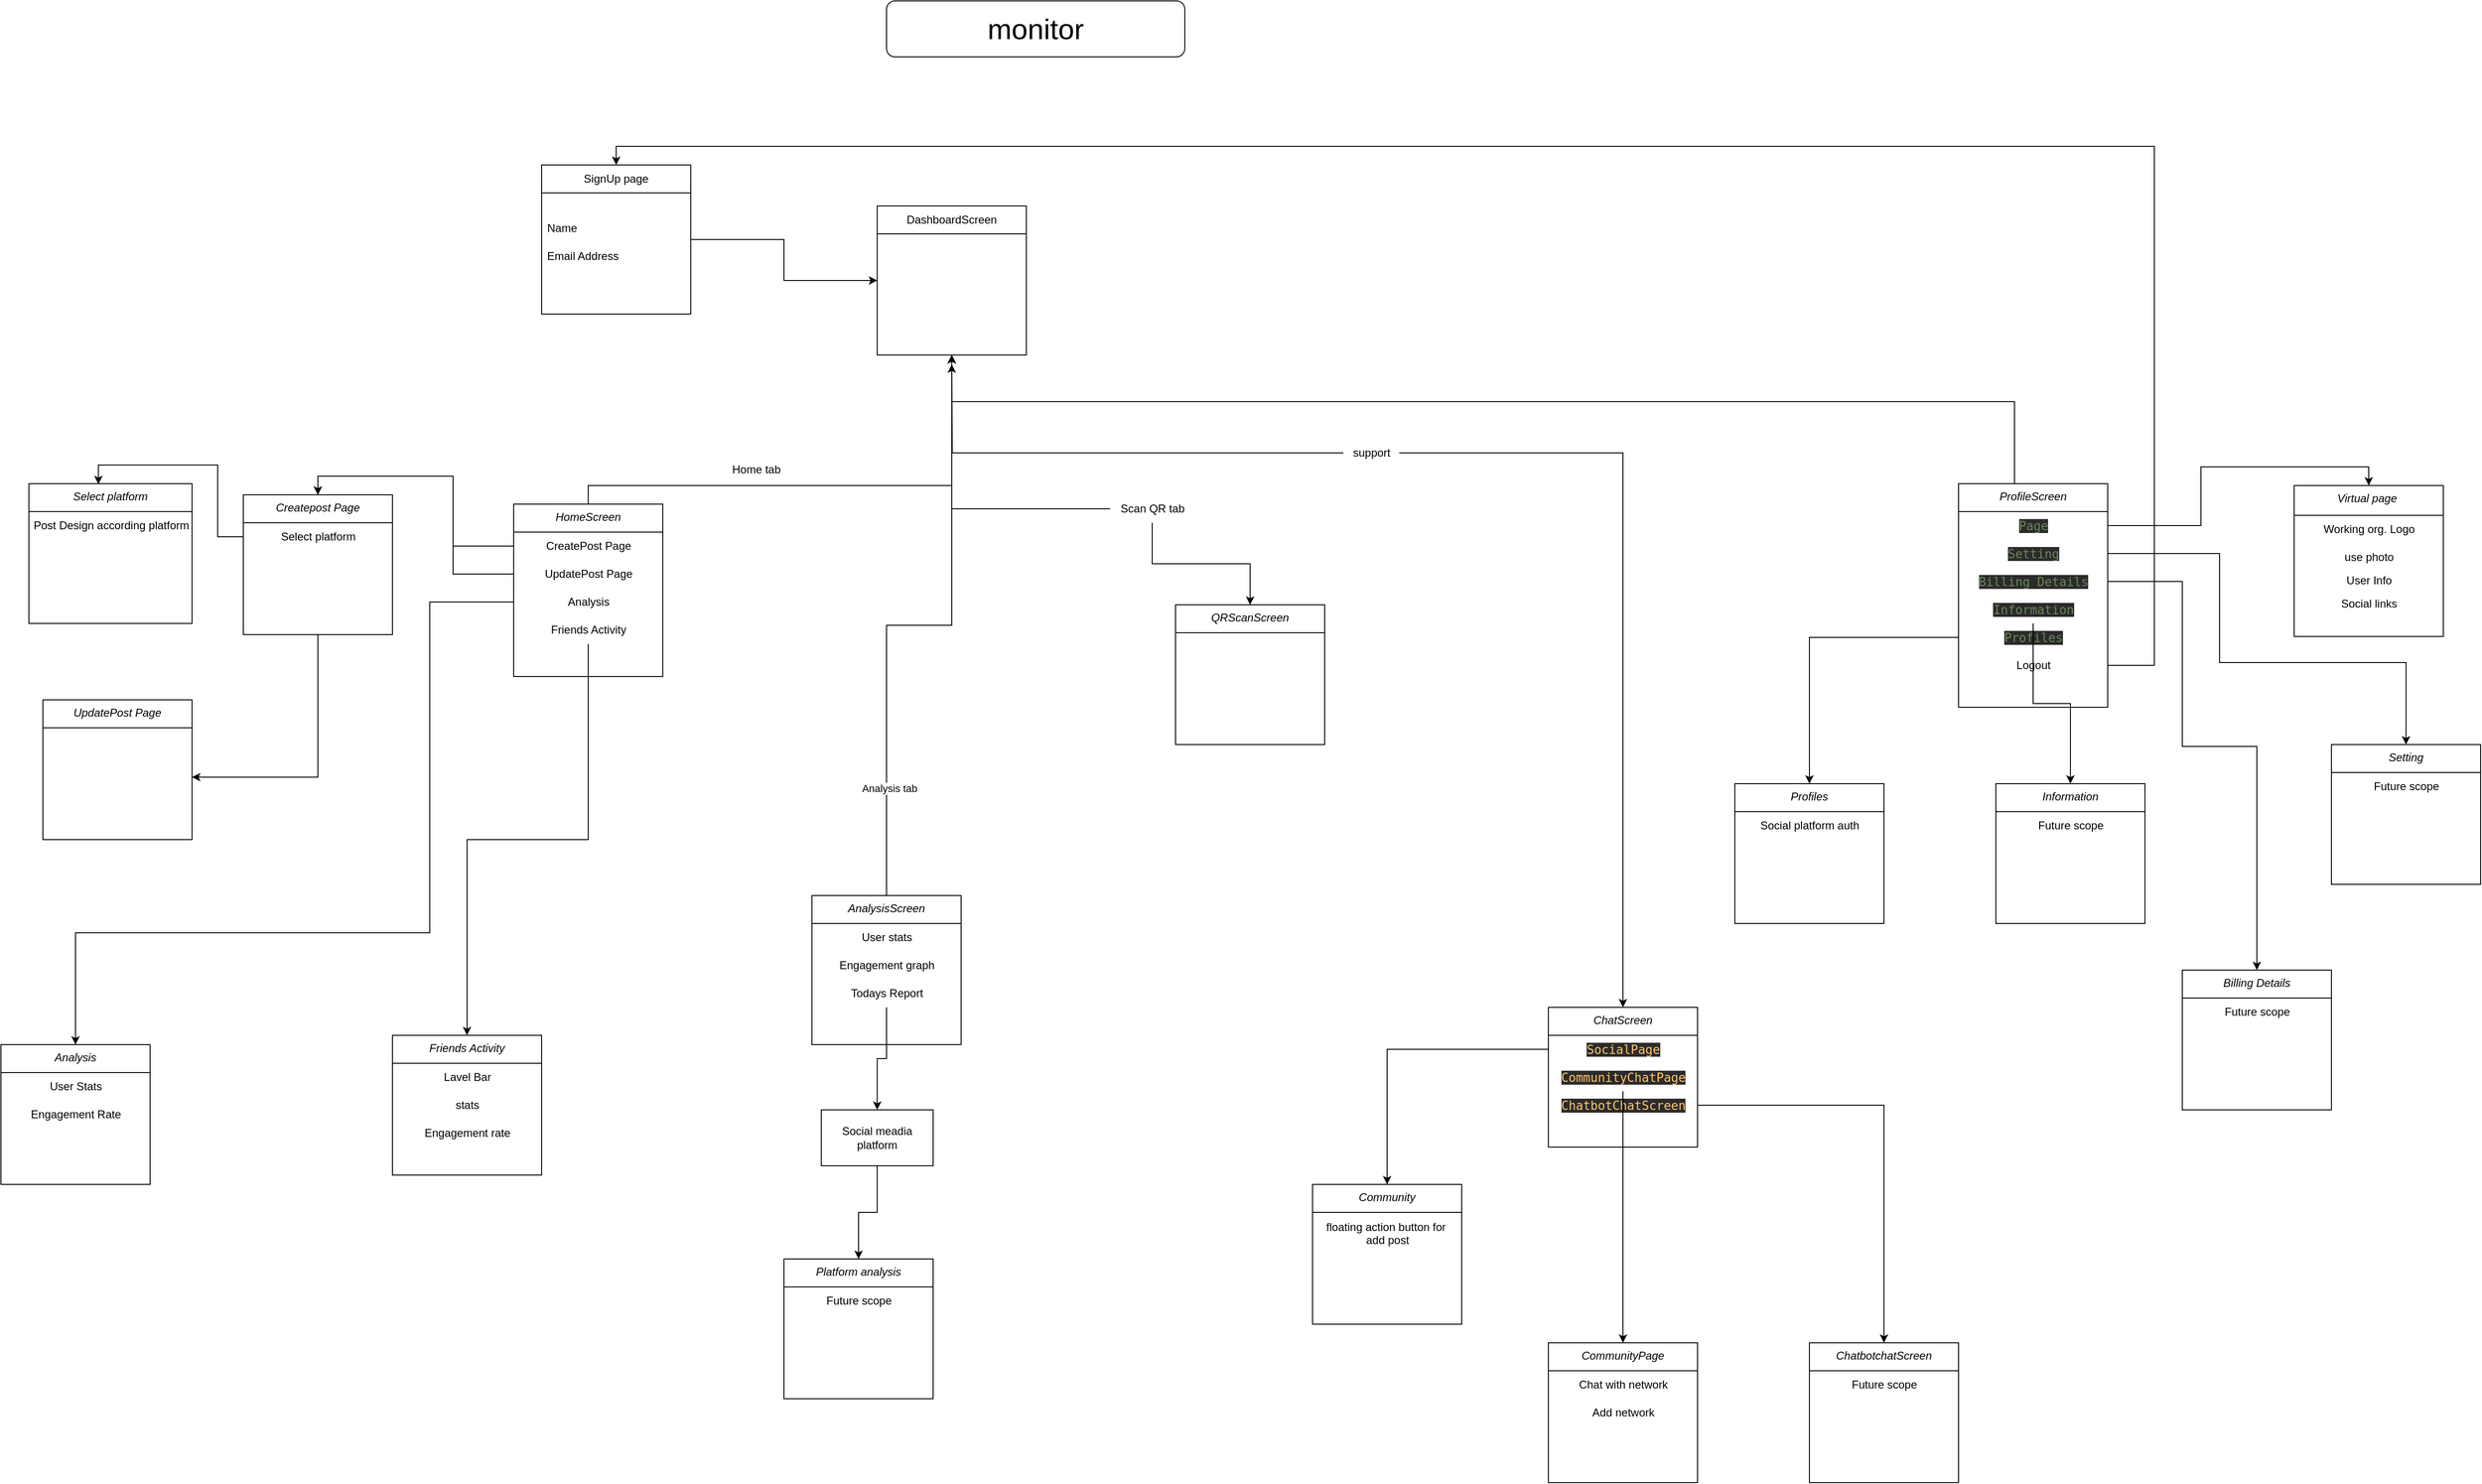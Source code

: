 <mxfile version="24.3.1" type="github">
  <diagram id="C5RBs43oDa-KdzZeNtuy" name="Page-1">
    <mxGraphModel dx="6120" dy="4549" grid="1" gridSize="10" guides="1" tooltips="1" connect="1" arrows="1" fold="1" page="1" pageScale="1" pageWidth="827" pageHeight="1169" math="0" shadow="0">
      <root>
        <mxCell id="WIyWlLk6GJQsqaUBKTNV-0" />
        <mxCell id="WIyWlLk6GJQsqaUBKTNV-1" parent="WIyWlLk6GJQsqaUBKTNV-0" />
        <mxCell id="f0mRgtlgJWTuh4BMBM2M-48" style="edgeStyle=orthogonalEdgeStyle;rounded=0;orthogonalLoop=1;jettySize=auto;html=1;entryX=0.5;entryY=1;entryDx=0;entryDy=0;" parent="WIyWlLk6GJQsqaUBKTNV-1" source="zkfFHV4jXpPFQw0GAbJ--0" target="f0mRgtlgJWTuh4BMBM2M-6" edge="1">
          <mxGeometry relative="1" as="geometry">
            <Array as="points">
              <mxPoint x="-110" y="280" />
              <mxPoint x="280" y="280" />
            </Array>
          </mxGeometry>
        </mxCell>
        <mxCell id="zkfFHV4jXpPFQw0GAbJ--0" value="HomeScreen" style="swimlane;fontStyle=2;align=center;verticalAlign=top;childLayout=stackLayout;horizontal=1;startSize=30;horizontalStack=0;resizeParent=1;resizeLast=0;collapsible=1;marginBottom=0;rounded=0;shadow=0;strokeWidth=1;" parent="WIyWlLk6GJQsqaUBKTNV-1" vertex="1">
          <mxGeometry x="-190" y="300" width="160" height="185" as="geometry">
            <mxRectangle x="230" y="140" width="160" height="26" as="alternateBounds" />
          </mxGeometry>
        </mxCell>
        <mxCell id="f0mRgtlgJWTuh4BMBM2M-4" value="CreatePost Page" style="text;html=1;align=center;verticalAlign=middle;resizable=0;points=[];autosize=1;strokeColor=none;fillColor=none;" parent="zkfFHV4jXpPFQw0GAbJ--0" vertex="1">
          <mxGeometry y="30" width="160" height="30" as="geometry" />
        </mxCell>
        <mxCell id="f0mRgtlgJWTuh4BMBM2M-5" value="UpdatePost Page" style="text;html=1;align=center;verticalAlign=middle;resizable=0;points=[];autosize=1;strokeColor=none;fillColor=none;" parent="zkfFHV4jXpPFQw0GAbJ--0" vertex="1">
          <mxGeometry y="60" width="160" height="30" as="geometry" />
        </mxCell>
        <mxCell id="oqBuMkE-ZTJClPkprWXI-3" value="Analysis" style="text;html=1;align=center;verticalAlign=middle;resizable=0;points=[];autosize=1;strokeColor=none;fillColor=none;" vertex="1" parent="zkfFHV4jXpPFQw0GAbJ--0">
          <mxGeometry y="90" width="160" height="30" as="geometry" />
        </mxCell>
        <mxCell id="oqBuMkE-ZTJClPkprWXI-4" value="Friends Activity" style="text;html=1;align=center;verticalAlign=middle;resizable=0;points=[];autosize=1;strokeColor=none;fillColor=none;" vertex="1" parent="zkfFHV4jXpPFQw0GAbJ--0">
          <mxGeometry y="120" width="160" height="30" as="geometry" />
        </mxCell>
        <mxCell id="f0mRgtlgJWTuh4BMBM2M-0" value="monitor" style="rounded=1;whiteSpace=wrap;html=1;fontSize=31;" parent="WIyWlLk6GJQsqaUBKTNV-1" vertex="1">
          <mxGeometry x="210" y="-240" width="320" height="60" as="geometry" />
        </mxCell>
        <mxCell id="f0mRgtlgJWTuh4BMBM2M-10" value="" style="edgeStyle=orthogonalEdgeStyle;rounded=0;orthogonalLoop=1;jettySize=auto;html=1;" parent="WIyWlLk6GJQsqaUBKTNV-1" source="f0mRgtlgJWTuh4BMBM2M-1" target="f0mRgtlgJWTuh4BMBM2M-6" edge="1">
          <mxGeometry relative="1" as="geometry" />
        </mxCell>
        <mxCell id="f0mRgtlgJWTuh4BMBM2M-1" value="" style="whiteSpace=wrap;html=1;aspect=fixed;" parent="WIyWlLk6GJQsqaUBKTNV-1" vertex="1">
          <mxGeometry x="-160" y="-64" width="160" height="160" as="geometry" />
        </mxCell>
        <mxCell id="f0mRgtlgJWTuh4BMBM2M-2" value="SignUp page" style="rounded=0;whiteSpace=wrap;html=1;" parent="WIyWlLk6GJQsqaUBKTNV-1" vertex="1">
          <mxGeometry x="-160" y="-64" width="160" height="30" as="geometry" />
        </mxCell>
        <mxCell id="zkfFHV4jXpPFQw0GAbJ--1" value="Name" style="text;align=left;verticalAlign=top;spacingLeft=4;spacingRight=4;overflow=hidden;rotatable=0;points=[[0,0.5],[1,0.5]];portConstraint=eastwest;" parent="WIyWlLk6GJQsqaUBKTNV-1" vertex="1">
          <mxGeometry x="-160" y="-10" width="160" height="26" as="geometry" />
        </mxCell>
        <mxCell id="zkfFHV4jXpPFQw0GAbJ--3" value="Email Address" style="text;align=left;verticalAlign=top;spacingLeft=4;spacingRight=4;overflow=hidden;rotatable=0;points=[[0,0.5],[1,0.5]];portConstraint=eastwest;rounded=0;shadow=0;html=0;" parent="WIyWlLk6GJQsqaUBKTNV-1" vertex="1">
          <mxGeometry x="-160" y="20" width="160" height="26" as="geometry" />
        </mxCell>
        <mxCell id="f0mRgtlgJWTuh4BMBM2M-6" value="" style="whiteSpace=wrap;html=1;aspect=fixed;" parent="WIyWlLk6GJQsqaUBKTNV-1" vertex="1">
          <mxGeometry x="200" y="-20" width="160" height="160" as="geometry" />
        </mxCell>
        <mxCell id="f0mRgtlgJWTuh4BMBM2M-12" value="DashboardScreen" style="rounded=0;whiteSpace=wrap;html=1;" parent="WIyWlLk6GJQsqaUBKTNV-1" vertex="1">
          <mxGeometry x="200" y="-20" width="160" height="30" as="geometry" />
        </mxCell>
        <mxCell id="f0mRgtlgJWTuh4BMBM2M-22" value="" style="edgeStyle=orthogonalEdgeStyle;rounded=0;orthogonalLoop=1;jettySize=auto;html=1;" parent="WIyWlLk6GJQsqaUBKTNV-1" source="f0mRgtlgJWTuh4BMBM2M-19" target="f0mRgtlgJWTuh4BMBM2M-6" edge="1">
          <mxGeometry relative="1" as="geometry" />
        </mxCell>
        <mxCell id="f0mRgtlgJWTuh4BMBM2M-30" value="Analysis tab" style="edgeLabel;html=1;align=center;verticalAlign=middle;resizable=0;points=[];" parent="f0mRgtlgJWTuh4BMBM2M-22" vertex="1" connectable="0">
          <mxGeometry x="-0.647" y="-3" relative="1" as="geometry">
            <mxPoint y="-1" as="offset" />
          </mxGeometry>
        </mxCell>
        <mxCell id="f0mRgtlgJWTuh4BMBM2M-19" value="AnalysisScreen" style="swimlane;fontStyle=2;align=center;verticalAlign=top;childLayout=stackLayout;horizontal=1;startSize=30;horizontalStack=0;resizeParent=1;resizeLast=0;collapsible=1;marginBottom=0;rounded=0;shadow=0;strokeWidth=1;" parent="WIyWlLk6GJQsqaUBKTNV-1" vertex="1">
          <mxGeometry x="130" y="720" width="160" height="160" as="geometry">
            <mxRectangle x="230" y="140" width="160" height="26" as="alternateBounds" />
          </mxGeometry>
        </mxCell>
        <mxCell id="f0mRgtlgJWTuh4BMBM2M-20" value="User stats" style="text;html=1;align=center;verticalAlign=middle;resizable=0;points=[];autosize=1;strokeColor=none;fillColor=none;" parent="f0mRgtlgJWTuh4BMBM2M-19" vertex="1">
          <mxGeometry y="30" width="160" height="30" as="geometry" />
        </mxCell>
        <mxCell id="f0mRgtlgJWTuh4BMBM2M-21" value="Engagement graph" style="text;html=1;align=center;verticalAlign=middle;resizable=0;points=[];autosize=1;strokeColor=none;fillColor=none;" parent="f0mRgtlgJWTuh4BMBM2M-19" vertex="1">
          <mxGeometry y="60" width="160" height="30" as="geometry" />
        </mxCell>
        <mxCell id="f0mRgtlgJWTuh4BMBM2M-23" value="Todays Report" style="text;html=1;align=center;verticalAlign=middle;resizable=0;points=[];autosize=1;strokeColor=none;fillColor=none;" parent="f0mRgtlgJWTuh4BMBM2M-19" vertex="1">
          <mxGeometry y="90" width="160" height="30" as="geometry" />
        </mxCell>
        <mxCell id="f0mRgtlgJWTuh4BMBM2M-49" style="edgeStyle=orthogonalEdgeStyle;rounded=0;orthogonalLoop=1;jettySize=auto;html=1;entryX=0.5;entryY=1;entryDx=0;entryDy=0;" parent="WIyWlLk6GJQsqaUBKTNV-1" source="f0mRgtlgJWTuh4BMBM2M-31" target="f0mRgtlgJWTuh4BMBM2M-6" edge="1">
          <mxGeometry relative="1" as="geometry">
            <Array as="points" />
          </mxGeometry>
        </mxCell>
        <mxCell id="f0mRgtlgJWTuh4BMBM2M-24" value="QRScanScreen" style="swimlane;fontStyle=2;align=center;verticalAlign=top;childLayout=stackLayout;horizontal=1;startSize=30;horizontalStack=0;resizeParent=1;resizeLast=0;collapsible=1;marginBottom=0;rounded=0;shadow=0;strokeWidth=1;" parent="WIyWlLk6GJQsqaUBKTNV-1" vertex="1">
          <mxGeometry x="520" y="408" width="160" height="150" as="geometry">
            <mxRectangle x="230" y="140" width="160" height="26" as="alternateBounds" />
          </mxGeometry>
        </mxCell>
        <mxCell id="f0mRgtlgJWTuh4BMBM2M-36" value="ChatScreen" style="swimlane;fontStyle=2;align=center;verticalAlign=top;childLayout=stackLayout;horizontal=1;startSize=30;horizontalStack=0;resizeParent=1;resizeLast=0;collapsible=1;marginBottom=0;rounded=0;shadow=0;strokeWidth=1;" parent="WIyWlLk6GJQsqaUBKTNV-1" vertex="1">
          <mxGeometry x="920" y="840" width="160" height="150" as="geometry">
            <mxRectangle x="230" y="140" width="160" height="26" as="alternateBounds" />
          </mxGeometry>
        </mxCell>
        <mxCell id="f0mRgtlgJWTuh4BMBM2M-37" value="&lt;div style=&quot;background-color: rgb(43, 43, 43); font-family: &amp;quot;JetBrains Mono&amp;quot;, monospace; font-size: 9.8pt; white-space-collapse: preserve;&quot;&gt;&lt;font color=&quot;#ffc66d&quot;&gt;SocialPage&lt;/font&gt;&lt;/div&gt;" style="text;html=1;align=center;verticalAlign=middle;resizable=0;points=[];autosize=1;strokeColor=none;fillColor=none;" parent="f0mRgtlgJWTuh4BMBM2M-36" vertex="1">
          <mxGeometry y="30" width="160" height="30" as="geometry" />
        </mxCell>
        <mxCell id="f0mRgtlgJWTuh4BMBM2M-39" value="&lt;div style=&quot;background-color: rgb(43, 43, 43); color: rgb(169, 183, 198); font-family: &amp;quot;JetBrains Mono&amp;quot;, monospace; font-size: 9.8pt; white-space-collapse: preserve;&quot;&gt;&lt;span style=&quot;color:#ffc66d;&quot;&gt;CommunityChatPage&lt;/span&gt;&lt;/div&gt;" style="text;html=1;align=center;verticalAlign=middle;resizable=0;points=[];autosize=1;strokeColor=none;fillColor=none;" parent="f0mRgtlgJWTuh4BMBM2M-36" vertex="1">
          <mxGeometry y="60" width="160" height="30" as="geometry" />
        </mxCell>
        <mxCell id="f0mRgtlgJWTuh4BMBM2M-44" value="&lt;div style=&quot;background-color: rgb(43, 43, 43); color: rgb(169, 183, 198); font-family: &amp;quot;JetBrains Mono&amp;quot;, monospace; font-size: 9.8pt; white-space-collapse: preserve;&quot;&gt;&lt;span style=&quot;color:#ffc66d;&quot;&gt;ChatbotChatScreen&lt;/span&gt;&lt;/div&gt;" style="text;html=1;align=center;verticalAlign=middle;resizable=0;points=[];autosize=1;strokeColor=none;fillColor=none;" parent="f0mRgtlgJWTuh4BMBM2M-36" vertex="1">
          <mxGeometry y="90" width="160" height="30" as="geometry" />
        </mxCell>
        <mxCell id="f0mRgtlgJWTuh4BMBM2M-54" style="edgeStyle=orthogonalEdgeStyle;rounded=0;orthogonalLoop=1;jettySize=auto;html=1;" parent="WIyWlLk6GJQsqaUBKTNV-1" source="f0mRgtlgJWTuh4BMBM2M-43" edge="1">
          <mxGeometry relative="1" as="geometry">
            <mxPoint x="280" y="150" as="targetPoint" />
          </mxGeometry>
        </mxCell>
        <mxCell id="f0mRgtlgJWTuh4BMBM2M-55" style="edgeStyle=orthogonalEdgeStyle;rounded=0;orthogonalLoop=1;jettySize=auto;html=1;entryX=0.5;entryY=0;entryDx=0;entryDy=0;" parent="WIyWlLk6GJQsqaUBKTNV-1" source="f0mRgtlgJWTuh4BMBM2M-43" target="f0mRgtlgJWTuh4BMBM2M-36" edge="1">
          <mxGeometry relative="1" as="geometry" />
        </mxCell>
        <mxCell id="f0mRgtlgJWTuh4BMBM2M-43" value="support" style="text;html=1;align=center;verticalAlign=middle;resizable=0;points=[];autosize=1;strokeColor=none;fillColor=none;" parent="WIyWlLk6GJQsqaUBKTNV-1" vertex="1">
          <mxGeometry x="700" y="230" width="60" height="30" as="geometry" />
        </mxCell>
        <mxCell id="f0mRgtlgJWTuh4BMBM2M-45" value="ChatbotchatScreen" style="swimlane;fontStyle=2;align=center;verticalAlign=top;childLayout=stackLayout;horizontal=1;startSize=30;horizontalStack=0;resizeParent=1;resizeLast=0;collapsible=1;marginBottom=0;rounded=0;shadow=0;strokeWidth=1;" parent="WIyWlLk6GJQsqaUBKTNV-1" vertex="1">
          <mxGeometry x="1200" y="1200" width="160" height="150" as="geometry">
            <mxRectangle x="230" y="140" width="160" height="26" as="alternateBounds" />
          </mxGeometry>
        </mxCell>
        <mxCell id="f0mRgtlgJWTuh4BMBM2M-56" value="Future scope" style="text;html=1;align=center;verticalAlign=middle;resizable=0;points=[];autosize=1;strokeColor=none;fillColor=none;" parent="f0mRgtlgJWTuh4BMBM2M-45" vertex="1">
          <mxGeometry y="30" width="160" height="30" as="geometry" />
        </mxCell>
        <mxCell id="f0mRgtlgJWTuh4BMBM2M-51" style="edgeStyle=orthogonalEdgeStyle;rounded=0;orthogonalLoop=1;jettySize=auto;html=1;entryX=0.5;entryY=0;entryDx=0;entryDy=0;" parent="WIyWlLk6GJQsqaUBKTNV-1" source="f0mRgtlgJWTuh4BMBM2M-31" target="f0mRgtlgJWTuh4BMBM2M-24" edge="1">
          <mxGeometry relative="1" as="geometry" />
        </mxCell>
        <mxCell id="f0mRgtlgJWTuh4BMBM2M-31" value="Scan QR tab" style="text;html=1;align=center;verticalAlign=middle;resizable=0;points=[];autosize=1;strokeColor=none;fillColor=none;" parent="WIyWlLk6GJQsqaUBKTNV-1" vertex="1">
          <mxGeometry x="450" y="290" width="90" height="30" as="geometry" />
        </mxCell>
        <mxCell id="f0mRgtlgJWTuh4BMBM2M-52" value="Home tab" style="text;html=1;align=center;verticalAlign=middle;resizable=0;points=[];autosize=1;strokeColor=none;fillColor=none;" parent="WIyWlLk6GJQsqaUBKTNV-1" vertex="1">
          <mxGeometry x="30" y="248" width="80" height="30" as="geometry" />
        </mxCell>
        <mxCell id="f0mRgtlgJWTuh4BMBM2M-58" value="CommunityPage" style="swimlane;fontStyle=2;align=center;verticalAlign=top;childLayout=stackLayout;horizontal=1;startSize=30;horizontalStack=0;resizeParent=1;resizeLast=0;collapsible=1;marginBottom=0;rounded=0;shadow=0;strokeWidth=1;" parent="WIyWlLk6GJQsqaUBKTNV-1" vertex="1">
          <mxGeometry x="920" y="1200" width="160" height="150" as="geometry">
            <mxRectangle x="230" y="140" width="160" height="26" as="alternateBounds" />
          </mxGeometry>
        </mxCell>
        <mxCell id="f0mRgtlgJWTuh4BMBM2M-65" value="Chat with network" style="text;html=1;align=center;verticalAlign=middle;resizable=0;points=[];autosize=1;strokeColor=none;fillColor=none;" parent="f0mRgtlgJWTuh4BMBM2M-58" vertex="1">
          <mxGeometry y="30" width="160" height="30" as="geometry" />
        </mxCell>
        <mxCell id="f0mRgtlgJWTuh4BMBM2M-66" value="Add network" style="text;html=1;align=center;verticalAlign=middle;resizable=0;points=[];autosize=1;strokeColor=none;fillColor=none;" parent="f0mRgtlgJWTuh4BMBM2M-58" vertex="1">
          <mxGeometry y="60" width="160" height="30" as="geometry" />
        </mxCell>
        <mxCell id="f0mRgtlgJWTuh4BMBM2M-60" value="Community" style="swimlane;fontStyle=2;align=center;verticalAlign=top;childLayout=stackLayout;horizontal=1;startSize=30;horizontalStack=0;resizeParent=1;resizeLast=0;collapsible=1;marginBottom=0;rounded=0;shadow=0;strokeWidth=1;" parent="WIyWlLk6GJQsqaUBKTNV-1" vertex="1">
          <mxGeometry x="667" y="1030" width="160" height="150" as="geometry">
            <mxRectangle x="230" y="140" width="160" height="26" as="alternateBounds" />
          </mxGeometry>
        </mxCell>
        <mxCell id="f0mRgtlgJWTuh4BMBM2M-61" value="floating action button for&amp;nbsp;&lt;div&gt;add post&lt;div&gt;&lt;br&gt;&lt;/div&gt;&lt;/div&gt;" style="text;html=1;align=center;verticalAlign=middle;resizable=0;points=[];autosize=1;strokeColor=none;fillColor=none;" parent="f0mRgtlgJWTuh4BMBM2M-60" vertex="1">
          <mxGeometry y="30" width="160" height="60" as="geometry" />
        </mxCell>
        <mxCell id="f0mRgtlgJWTuh4BMBM2M-62" style="edgeStyle=orthogonalEdgeStyle;rounded=0;orthogonalLoop=1;jettySize=auto;html=1;" parent="WIyWlLk6GJQsqaUBKTNV-1" source="f0mRgtlgJWTuh4BMBM2M-44" target="f0mRgtlgJWTuh4BMBM2M-45" edge="1">
          <mxGeometry relative="1" as="geometry" />
        </mxCell>
        <mxCell id="f0mRgtlgJWTuh4BMBM2M-63" style="edgeStyle=orthogonalEdgeStyle;rounded=0;orthogonalLoop=1;jettySize=auto;html=1;entryX=0.5;entryY=0;entryDx=0;entryDy=0;" parent="WIyWlLk6GJQsqaUBKTNV-1" source="f0mRgtlgJWTuh4BMBM2M-39" target="f0mRgtlgJWTuh4BMBM2M-58" edge="1">
          <mxGeometry relative="1" as="geometry">
            <mxPoint x="980" y="480" as="sourcePoint" />
          </mxGeometry>
        </mxCell>
        <mxCell id="f0mRgtlgJWTuh4BMBM2M-64" style="edgeStyle=orthogonalEdgeStyle;rounded=0;orthogonalLoop=1;jettySize=auto;html=1;entryX=0.5;entryY=0;entryDx=0;entryDy=0;" parent="WIyWlLk6GJQsqaUBKTNV-1" source="f0mRgtlgJWTuh4BMBM2M-37" target="f0mRgtlgJWTuh4BMBM2M-60" edge="1">
          <mxGeometry relative="1" as="geometry" />
        </mxCell>
        <mxCell id="f0mRgtlgJWTuh4BMBM2M-71" style="edgeStyle=orthogonalEdgeStyle;rounded=0;orthogonalLoop=1;jettySize=auto;html=1;entryX=0.5;entryY=1;entryDx=0;entryDy=0;" parent="WIyWlLk6GJQsqaUBKTNV-1" source="f0mRgtlgJWTuh4BMBM2M-67" target="f0mRgtlgJWTuh4BMBM2M-6" edge="1">
          <mxGeometry relative="1" as="geometry">
            <Array as="points">
              <mxPoint x="1420" y="190" />
              <mxPoint x="280" y="190" />
            </Array>
          </mxGeometry>
        </mxCell>
        <mxCell id="f0mRgtlgJWTuh4BMBM2M-67" value="ProfileScreen" style="swimlane;fontStyle=2;align=center;verticalAlign=top;childLayout=stackLayout;horizontal=1;startSize=30;horizontalStack=0;resizeParent=1;resizeLast=0;collapsible=1;marginBottom=0;rounded=0;shadow=0;strokeWidth=1;" parent="WIyWlLk6GJQsqaUBKTNV-1" vertex="1">
          <mxGeometry x="1360" y="278" width="160" height="240" as="geometry">
            <mxRectangle x="230" y="140" width="160" height="26" as="alternateBounds" />
          </mxGeometry>
        </mxCell>
        <mxCell id="f0mRgtlgJWTuh4BMBM2M-68" value="&lt;div style=&quot;background-color: rgb(43, 43, 43); color: rgb(169, 183, 198); font-family: &amp;quot;JetBrains Mono&amp;quot;, monospace; font-size: 9.8pt; white-space-collapse: preserve;&quot;&gt;&lt;div style=&quot;font-size: 9.8pt;&quot;&gt;&lt;span style=&quot;color:#6a8759;&quot;&gt;Page&lt;/span&gt;&lt;/div&gt;&lt;/div&gt;" style="text;html=1;align=center;verticalAlign=middle;resizable=0;points=[];autosize=1;strokeColor=none;fillColor=none;" parent="f0mRgtlgJWTuh4BMBM2M-67" vertex="1">
          <mxGeometry y="30" width="160" height="30" as="geometry" />
        </mxCell>
        <mxCell id="f0mRgtlgJWTuh4BMBM2M-69" value="&lt;div style=&quot;background-color: rgb(43, 43, 43); color: rgb(169, 183, 198); font-family: &amp;quot;JetBrains Mono&amp;quot;, monospace; font-size: 9.8pt; white-space-collapse: preserve;&quot;&gt;&lt;div style=&quot;font-size: 9.8pt;&quot;&gt;&lt;span style=&quot;color:#6a8759;&quot;&gt;Setting&lt;/span&gt;&lt;/div&gt;&lt;/div&gt;" style="text;html=1;align=center;verticalAlign=middle;resizable=0;points=[];autosize=1;strokeColor=none;fillColor=none;" parent="f0mRgtlgJWTuh4BMBM2M-67" vertex="1">
          <mxGeometry y="60" width="160" height="30" as="geometry" />
        </mxCell>
        <mxCell id="f0mRgtlgJWTuh4BMBM2M-70" value="&lt;div style=&quot;background-color: rgb(43, 43, 43); color: rgb(169, 183, 198); font-family: &amp;quot;JetBrains Mono&amp;quot;, monospace; font-size: 9.8pt; white-space-collapse: preserve;&quot;&gt;&lt;div style=&quot;font-size: 9.8pt;&quot;&gt;&lt;span style=&quot;color:#6a8759;&quot;&gt;Billing Details&lt;/span&gt;&lt;/div&gt;&lt;/div&gt;" style="text;html=1;align=center;verticalAlign=middle;resizable=0;points=[];autosize=1;strokeColor=none;fillColor=none;" parent="f0mRgtlgJWTuh4BMBM2M-67" vertex="1">
          <mxGeometry y="90" width="160" height="30" as="geometry" />
        </mxCell>
        <mxCell id="f0mRgtlgJWTuh4BMBM2M-72" value="&lt;div style=&quot;background-color: rgb(43, 43, 43); color: rgb(169, 183, 198); font-family: &amp;quot;JetBrains Mono&amp;quot;, monospace; font-size: 9.8pt; white-space-collapse: preserve;&quot;&gt;&lt;span style=&quot;color:#6a8759;&quot;&gt;Information&lt;/span&gt;&lt;/div&gt;" style="text;html=1;align=center;verticalAlign=middle;resizable=0;points=[];autosize=1;strokeColor=none;fillColor=none;" parent="f0mRgtlgJWTuh4BMBM2M-67" vertex="1">
          <mxGeometry y="120" width="160" height="30" as="geometry" />
        </mxCell>
        <mxCell id="f0mRgtlgJWTuh4BMBM2M-73" value="&lt;div style=&quot;background-color: rgb(43, 43, 43); color: rgb(169, 183, 198); font-family: &amp;quot;JetBrains Mono&amp;quot;, monospace; font-size: 9.8pt; white-space-collapse: preserve;&quot;&gt;&lt;span style=&quot;color:#6a8759;&quot;&gt;Profiles&lt;/span&gt;&lt;/div&gt;" style="text;html=1;align=center;verticalAlign=middle;resizable=0;points=[];autosize=1;strokeColor=none;fillColor=none;" parent="f0mRgtlgJWTuh4BMBM2M-67" vertex="1">
          <mxGeometry y="150" width="160" height="30" as="geometry" />
        </mxCell>
        <mxCell id="oqBuMkE-ZTJClPkprWXI-0" value="&lt;p style=&quot;line-height: 180%;&quot;&gt;Logout&lt;/p&gt;" style="text;html=1;align=center;verticalAlign=middle;resizable=0;points=[];autosize=1;strokeColor=none;fillColor=none;spacing=-11;" vertex="1" parent="f0mRgtlgJWTuh4BMBM2M-67">
          <mxGeometry y="180" width="160" height="30" as="geometry" />
        </mxCell>
        <mxCell id="oqBuMkE-ZTJClPkprWXI-1" style="edgeStyle=orthogonalEdgeStyle;rounded=0;orthogonalLoop=1;jettySize=auto;html=1;entryX=0.5;entryY=0;entryDx=0;entryDy=0;" edge="1" parent="WIyWlLk6GJQsqaUBKTNV-1" source="oqBuMkE-ZTJClPkprWXI-0" target="f0mRgtlgJWTuh4BMBM2M-2">
          <mxGeometry relative="1" as="geometry">
            <Array as="points">
              <mxPoint x="1570" y="473" />
              <mxPoint x="1570" y="-84" />
              <mxPoint x="-80" y="-84" />
            </Array>
          </mxGeometry>
        </mxCell>
        <mxCell id="oqBuMkE-ZTJClPkprWXI-5" value="Createpost Page" style="swimlane;fontStyle=2;align=center;verticalAlign=top;childLayout=stackLayout;horizontal=1;startSize=30;horizontalStack=0;resizeParent=1;resizeLast=0;collapsible=1;marginBottom=0;rounded=0;shadow=0;strokeWidth=1;" vertex="1" parent="WIyWlLk6GJQsqaUBKTNV-1">
          <mxGeometry x="-480" y="290" width="160" height="150" as="geometry">
            <mxRectangle x="230" y="140" width="160" height="26" as="alternateBounds" />
          </mxGeometry>
        </mxCell>
        <mxCell id="oqBuMkE-ZTJClPkprWXI-8" value="Select platform" style="text;html=1;align=center;verticalAlign=middle;resizable=0;points=[];autosize=1;strokeColor=none;fillColor=none;" vertex="1" parent="oqBuMkE-ZTJClPkprWXI-5">
          <mxGeometry y="30" width="160" height="30" as="geometry" />
        </mxCell>
        <mxCell id="oqBuMkE-ZTJClPkprWXI-10" value="Friends Activity" style="swimlane;fontStyle=2;align=center;verticalAlign=top;childLayout=stackLayout;horizontal=1;startSize=30;horizontalStack=0;resizeParent=1;resizeLast=0;collapsible=1;marginBottom=0;rounded=0;shadow=0;strokeWidth=1;" vertex="1" parent="WIyWlLk6GJQsqaUBKTNV-1">
          <mxGeometry x="-320" y="870" width="160" height="150" as="geometry">
            <mxRectangle x="230" y="140" width="160" height="26" as="alternateBounds" />
          </mxGeometry>
        </mxCell>
        <mxCell id="oqBuMkE-ZTJClPkprWXI-11" value="Lavel Bar" style="text;html=1;align=center;verticalAlign=middle;resizable=0;points=[];autosize=1;strokeColor=none;fillColor=none;" vertex="1" parent="oqBuMkE-ZTJClPkprWXI-10">
          <mxGeometry y="30" width="160" height="30" as="geometry" />
        </mxCell>
        <mxCell id="oqBuMkE-ZTJClPkprWXI-25" value="stats" style="text;html=1;align=center;verticalAlign=middle;resizable=0;points=[];autosize=1;strokeColor=none;fillColor=none;" vertex="1" parent="oqBuMkE-ZTJClPkprWXI-10">
          <mxGeometry y="60" width="160" height="30" as="geometry" />
        </mxCell>
        <mxCell id="oqBuMkE-ZTJClPkprWXI-26" value="Engagement rate" style="text;html=1;align=center;verticalAlign=middle;resizable=0;points=[];autosize=1;strokeColor=none;fillColor=none;" vertex="1" parent="oqBuMkE-ZTJClPkprWXI-10">
          <mxGeometry y="90" width="160" height="30" as="geometry" />
        </mxCell>
        <mxCell id="oqBuMkE-ZTJClPkprWXI-12" value="UpdatePost Page" style="swimlane;fontStyle=2;align=center;verticalAlign=top;childLayout=stackLayout;horizontal=1;startSize=30;horizontalStack=0;resizeParent=1;resizeLast=0;collapsible=1;marginBottom=0;rounded=0;shadow=0;strokeWidth=1;" vertex="1" parent="WIyWlLk6GJQsqaUBKTNV-1">
          <mxGeometry x="-695" y="510" width="160" height="150" as="geometry">
            <mxRectangle x="230" y="140" width="160" height="26" as="alternateBounds" />
          </mxGeometry>
        </mxCell>
        <mxCell id="oqBuMkE-ZTJClPkprWXI-14" value="Analysis" style="swimlane;fontStyle=2;align=center;verticalAlign=top;childLayout=stackLayout;horizontal=1;startSize=30;horizontalStack=0;resizeParent=1;resizeLast=0;collapsible=1;marginBottom=0;rounded=0;shadow=0;strokeWidth=1;" vertex="1" parent="WIyWlLk6GJQsqaUBKTNV-1">
          <mxGeometry x="-740" y="880" width="160" height="150" as="geometry">
            <mxRectangle x="230" y="140" width="160" height="26" as="alternateBounds" />
          </mxGeometry>
        </mxCell>
        <mxCell id="oqBuMkE-ZTJClPkprWXI-15" value="User Stats" style="text;html=1;align=center;verticalAlign=middle;resizable=0;points=[];autosize=1;strokeColor=none;fillColor=none;" vertex="1" parent="oqBuMkE-ZTJClPkprWXI-14">
          <mxGeometry y="30" width="160" height="30" as="geometry" />
        </mxCell>
        <mxCell id="oqBuMkE-ZTJClPkprWXI-22" value="Engagement Rate" style="text;html=1;align=center;verticalAlign=middle;resizable=0;points=[];autosize=1;strokeColor=none;fillColor=none;" vertex="1" parent="oqBuMkE-ZTJClPkprWXI-14">
          <mxGeometry y="60" width="160" height="30" as="geometry" />
        </mxCell>
        <mxCell id="oqBuMkE-ZTJClPkprWXI-17" style="edgeStyle=orthogonalEdgeStyle;rounded=0;orthogonalLoop=1;jettySize=auto;html=1;entryX=0.5;entryY=0;entryDx=0;entryDy=0;" edge="1" parent="WIyWlLk6GJQsqaUBKTNV-1" source="f0mRgtlgJWTuh4BMBM2M-4" target="oqBuMkE-ZTJClPkprWXI-5">
          <mxGeometry relative="1" as="geometry" />
        </mxCell>
        <mxCell id="oqBuMkE-ZTJClPkprWXI-18" style="edgeStyle=orthogonalEdgeStyle;rounded=0;orthogonalLoop=1;jettySize=auto;html=1;exitX=0.5;exitY=1;exitDx=0;exitDy=0;" edge="1" parent="WIyWlLk6GJQsqaUBKTNV-1" source="oqBuMkE-ZTJClPkprWXI-5" target="oqBuMkE-ZTJClPkprWXI-12">
          <mxGeometry relative="1" as="geometry">
            <Array as="points">
              <mxPoint x="-400" y="593" />
            </Array>
          </mxGeometry>
        </mxCell>
        <mxCell id="oqBuMkE-ZTJClPkprWXI-19" style="edgeStyle=orthogonalEdgeStyle;rounded=0;orthogonalLoop=1;jettySize=auto;html=1;" edge="1" parent="WIyWlLk6GJQsqaUBKTNV-1" source="oqBuMkE-ZTJClPkprWXI-3" target="oqBuMkE-ZTJClPkprWXI-14">
          <mxGeometry relative="1" as="geometry">
            <Array as="points">
              <mxPoint x="-280" y="405" />
              <mxPoint x="-280" y="760" />
              <mxPoint x="-660" y="760" />
            </Array>
          </mxGeometry>
        </mxCell>
        <mxCell id="oqBuMkE-ZTJClPkprWXI-28" value="Select platform" style="swimlane;fontStyle=2;align=center;verticalAlign=top;childLayout=stackLayout;horizontal=1;startSize=30;horizontalStack=0;resizeParent=1;resizeLast=0;collapsible=1;marginBottom=0;rounded=0;shadow=0;strokeWidth=1;" vertex="1" parent="WIyWlLk6GJQsqaUBKTNV-1">
          <mxGeometry x="-710" y="278" width="175" height="150" as="geometry">
            <mxRectangle x="230" y="140" width="160" height="26" as="alternateBounds" />
          </mxGeometry>
        </mxCell>
        <mxCell id="oqBuMkE-ZTJClPkprWXI-29" value="Post Design according platform" style="text;html=1;align=center;verticalAlign=middle;resizable=0;points=[];autosize=1;strokeColor=none;fillColor=none;" vertex="1" parent="oqBuMkE-ZTJClPkprWXI-28">
          <mxGeometry y="30" width="175" height="30" as="geometry" />
        </mxCell>
        <mxCell id="oqBuMkE-ZTJClPkprWXI-30" style="edgeStyle=orthogonalEdgeStyle;rounded=0;orthogonalLoop=1;jettySize=auto;html=1;entryX=0.426;entryY=0.004;entryDx=0;entryDy=0;entryPerimeter=0;" edge="1" parent="WIyWlLk6GJQsqaUBKTNV-1" source="oqBuMkE-ZTJClPkprWXI-8" target="oqBuMkE-ZTJClPkprWXI-28">
          <mxGeometry relative="1" as="geometry" />
        </mxCell>
        <mxCell id="oqBuMkE-ZTJClPkprWXI-31" style="edgeStyle=orthogonalEdgeStyle;rounded=0;orthogonalLoop=1;jettySize=auto;html=1;entryX=0.5;entryY=0;entryDx=0;entryDy=0;" edge="1" parent="WIyWlLk6GJQsqaUBKTNV-1" source="f0mRgtlgJWTuh4BMBM2M-5" target="oqBuMkE-ZTJClPkprWXI-5">
          <mxGeometry relative="1" as="geometry">
            <mxPoint x="-317" y="360" as="targetPoint" />
          </mxGeometry>
        </mxCell>
        <mxCell id="oqBuMkE-ZTJClPkprWXI-35" style="edgeStyle=orthogonalEdgeStyle;rounded=0;orthogonalLoop=1;jettySize=auto;html=1;entryX=0.5;entryY=0;entryDx=0;entryDy=0;" edge="1" parent="WIyWlLk6GJQsqaUBKTNV-1" source="oqBuMkE-ZTJClPkprWXI-4" target="oqBuMkE-ZTJClPkprWXI-10">
          <mxGeometry relative="1" as="geometry" />
        </mxCell>
        <mxCell id="oqBuMkE-ZTJClPkprWXI-42" style="edgeStyle=orthogonalEdgeStyle;rounded=0;orthogonalLoop=1;jettySize=auto;html=1;entryX=0.5;entryY=0;entryDx=0;entryDy=0;" edge="1" parent="WIyWlLk6GJQsqaUBKTNV-1" source="oqBuMkE-ZTJClPkprWXI-38" target="oqBuMkE-ZTJClPkprWXI-40">
          <mxGeometry relative="1" as="geometry" />
        </mxCell>
        <mxCell id="oqBuMkE-ZTJClPkprWXI-38" value="Social meadia platform" style="rounded=0;whiteSpace=wrap;html=1;" vertex="1" parent="WIyWlLk6GJQsqaUBKTNV-1">
          <mxGeometry x="140" y="950" width="120" height="60" as="geometry" />
        </mxCell>
        <mxCell id="oqBuMkE-ZTJClPkprWXI-39" style="edgeStyle=orthogonalEdgeStyle;rounded=0;orthogonalLoop=1;jettySize=auto;html=1;entryX=0.5;entryY=0;entryDx=0;entryDy=0;" edge="1" parent="WIyWlLk6GJQsqaUBKTNV-1" source="f0mRgtlgJWTuh4BMBM2M-23" target="oqBuMkE-ZTJClPkprWXI-38">
          <mxGeometry relative="1" as="geometry" />
        </mxCell>
        <mxCell id="oqBuMkE-ZTJClPkprWXI-40" value="Platform analysis" style="swimlane;fontStyle=2;align=center;verticalAlign=top;childLayout=stackLayout;horizontal=1;startSize=30;horizontalStack=0;resizeParent=1;resizeLast=0;collapsible=1;marginBottom=0;rounded=0;shadow=0;strokeWidth=1;" vertex="1" parent="WIyWlLk6GJQsqaUBKTNV-1">
          <mxGeometry x="100" y="1110" width="160" height="150" as="geometry">
            <mxRectangle x="230" y="140" width="160" height="26" as="alternateBounds" />
          </mxGeometry>
        </mxCell>
        <mxCell id="oqBuMkE-ZTJClPkprWXI-41" value="Future scope" style="text;html=1;align=center;verticalAlign=middle;resizable=0;points=[];autosize=1;strokeColor=none;fillColor=none;" vertex="1" parent="oqBuMkE-ZTJClPkprWXI-40">
          <mxGeometry y="30" width="160" height="30" as="geometry" />
        </mxCell>
        <mxCell id="oqBuMkE-ZTJClPkprWXI-43" value="Setting" style="swimlane;fontStyle=2;align=center;verticalAlign=top;childLayout=stackLayout;horizontal=1;startSize=30;horizontalStack=0;resizeParent=1;resizeLast=0;collapsible=1;marginBottom=0;rounded=0;shadow=0;strokeWidth=1;" vertex="1" parent="WIyWlLk6GJQsqaUBKTNV-1">
          <mxGeometry x="1760" y="558" width="160" height="150" as="geometry">
            <mxRectangle x="230" y="140" width="160" height="26" as="alternateBounds" />
          </mxGeometry>
        </mxCell>
        <mxCell id="oqBuMkE-ZTJClPkprWXI-44" value="Future scope" style="text;html=1;align=center;verticalAlign=middle;resizable=0;points=[];autosize=1;strokeColor=none;fillColor=none;" vertex="1" parent="oqBuMkE-ZTJClPkprWXI-43">
          <mxGeometry y="30" width="160" height="30" as="geometry" />
        </mxCell>
        <mxCell id="oqBuMkE-ZTJClPkprWXI-45" value="Billing Details" style="swimlane;fontStyle=2;align=center;verticalAlign=top;childLayout=stackLayout;horizontal=1;startSize=30;horizontalStack=0;resizeParent=1;resizeLast=0;collapsible=1;marginBottom=0;rounded=0;shadow=0;strokeWidth=1;" vertex="1" parent="WIyWlLk6GJQsqaUBKTNV-1">
          <mxGeometry x="1600" y="800" width="160" height="150" as="geometry">
            <mxRectangle x="230" y="140" width="160" height="26" as="alternateBounds" />
          </mxGeometry>
        </mxCell>
        <mxCell id="oqBuMkE-ZTJClPkprWXI-46" value="Future scope" style="text;html=1;align=center;verticalAlign=middle;resizable=0;points=[];autosize=1;strokeColor=none;fillColor=none;" vertex="1" parent="oqBuMkE-ZTJClPkprWXI-45">
          <mxGeometry y="30" width="160" height="30" as="geometry" />
        </mxCell>
        <mxCell id="oqBuMkE-ZTJClPkprWXI-47" value="Virtual page " style="swimlane;fontStyle=2;align=center;verticalAlign=top;childLayout=stackLayout;horizontal=1;startSize=32;horizontalStack=0;resizeParent=1;resizeLast=0;collapsible=1;marginBottom=0;rounded=0;shadow=0;strokeWidth=1;" vertex="1" parent="WIyWlLk6GJQsqaUBKTNV-1">
          <mxGeometry x="1720" y="280" width="160" height="162" as="geometry">
            <mxRectangle x="230" y="140" width="160" height="26" as="alternateBounds" />
          </mxGeometry>
        </mxCell>
        <mxCell id="oqBuMkE-ZTJClPkprWXI-48" value="Working org. Logo" style="text;html=1;align=center;verticalAlign=middle;resizable=0;points=[];autosize=1;strokeColor=none;fillColor=none;" vertex="1" parent="oqBuMkE-ZTJClPkprWXI-47">
          <mxGeometry y="32" width="160" height="30" as="geometry" />
        </mxCell>
        <mxCell id="oqBuMkE-ZTJClPkprWXI-59" value="use photo" style="text;html=1;align=center;verticalAlign=middle;resizable=0;points=[];autosize=1;strokeColor=none;fillColor=none;" vertex="1" parent="oqBuMkE-ZTJClPkprWXI-47">
          <mxGeometry y="62" width="160" height="30" as="geometry" />
        </mxCell>
        <mxCell id="oqBuMkE-ZTJClPkprWXI-62" value="User Info" style="text;html=1;align=center;verticalAlign=middle;resizable=0;points=[];autosize=1;strokeColor=none;fillColor=none;spacing=-4;" vertex="1" parent="oqBuMkE-ZTJClPkprWXI-47">
          <mxGeometry y="92" width="160" height="20" as="geometry" />
        </mxCell>
        <mxCell id="oqBuMkE-ZTJClPkprWXI-63" value="Social links" style="text;html=1;align=center;verticalAlign=middle;resizable=0;points=[];autosize=1;strokeColor=none;fillColor=none;" vertex="1" parent="oqBuMkE-ZTJClPkprWXI-47">
          <mxGeometry y="112" width="160" height="30" as="geometry" />
        </mxCell>
        <mxCell id="oqBuMkE-ZTJClPkprWXI-49" value="Information" style="swimlane;fontStyle=2;align=center;verticalAlign=top;childLayout=stackLayout;horizontal=1;startSize=30;horizontalStack=0;resizeParent=1;resizeLast=0;collapsible=1;marginBottom=0;rounded=0;shadow=0;strokeWidth=1;" vertex="1" parent="WIyWlLk6GJQsqaUBKTNV-1">
          <mxGeometry x="1400" y="600" width="160" height="150" as="geometry">
            <mxRectangle x="230" y="140" width="160" height="26" as="alternateBounds" />
          </mxGeometry>
        </mxCell>
        <mxCell id="oqBuMkE-ZTJClPkprWXI-50" value="Future scope" style="text;html=1;align=center;verticalAlign=middle;resizable=0;points=[];autosize=1;strokeColor=none;fillColor=none;" vertex="1" parent="oqBuMkE-ZTJClPkprWXI-49">
          <mxGeometry y="30" width="160" height="30" as="geometry" />
        </mxCell>
        <mxCell id="oqBuMkE-ZTJClPkprWXI-51" value="Profiles" style="swimlane;fontStyle=2;align=center;verticalAlign=top;childLayout=stackLayout;horizontal=1;startSize=30;horizontalStack=0;resizeParent=1;resizeLast=0;collapsible=1;marginBottom=0;rounded=0;shadow=0;strokeWidth=1;" vertex="1" parent="WIyWlLk6GJQsqaUBKTNV-1">
          <mxGeometry x="1120" y="600" width="160" height="150" as="geometry">
            <mxRectangle x="230" y="140" width="160" height="26" as="alternateBounds" />
          </mxGeometry>
        </mxCell>
        <mxCell id="oqBuMkE-ZTJClPkprWXI-52" value="Social platform auth" style="text;html=1;align=center;verticalAlign=middle;resizable=0;points=[];autosize=1;strokeColor=none;fillColor=none;" vertex="1" parent="oqBuMkE-ZTJClPkprWXI-51">
          <mxGeometry y="30" width="160" height="30" as="geometry" />
        </mxCell>
        <mxCell id="oqBuMkE-ZTJClPkprWXI-53" style="edgeStyle=orthogonalEdgeStyle;rounded=0;orthogonalLoop=1;jettySize=auto;html=1;entryX=0.5;entryY=0;entryDx=0;entryDy=0;" edge="1" parent="WIyWlLk6GJQsqaUBKTNV-1" source="f0mRgtlgJWTuh4BMBM2M-68" target="oqBuMkE-ZTJClPkprWXI-47">
          <mxGeometry relative="1" as="geometry" />
        </mxCell>
        <mxCell id="oqBuMkE-ZTJClPkprWXI-54" style="edgeStyle=orthogonalEdgeStyle;rounded=0;orthogonalLoop=1;jettySize=auto;html=1;entryX=0.5;entryY=0;entryDx=0;entryDy=0;" edge="1" parent="WIyWlLk6GJQsqaUBKTNV-1" source="f0mRgtlgJWTuh4BMBM2M-69" target="oqBuMkE-ZTJClPkprWXI-43">
          <mxGeometry relative="1" as="geometry">
            <Array as="points">
              <mxPoint x="1640" y="353" />
              <mxPoint x="1640" y="470" />
              <mxPoint x="1840" y="470" />
            </Array>
          </mxGeometry>
        </mxCell>
        <mxCell id="oqBuMkE-ZTJClPkprWXI-56" style="edgeStyle=orthogonalEdgeStyle;rounded=0;orthogonalLoop=1;jettySize=auto;html=1;entryX=0.5;entryY=0;entryDx=0;entryDy=0;" edge="1" parent="WIyWlLk6GJQsqaUBKTNV-1" source="f0mRgtlgJWTuh4BMBM2M-70" target="oqBuMkE-ZTJClPkprWXI-45">
          <mxGeometry relative="1" as="geometry">
            <Array as="points">
              <mxPoint x="1600" y="383" />
              <mxPoint x="1600" y="560" />
              <mxPoint x="1680" y="560" />
            </Array>
          </mxGeometry>
        </mxCell>
        <mxCell id="oqBuMkE-ZTJClPkprWXI-57" style="edgeStyle=orthogonalEdgeStyle;rounded=0;orthogonalLoop=1;jettySize=auto;html=1;entryX=0.5;entryY=0;entryDx=0;entryDy=0;" edge="1" parent="WIyWlLk6GJQsqaUBKTNV-1" source="f0mRgtlgJWTuh4BMBM2M-72" target="oqBuMkE-ZTJClPkprWXI-49">
          <mxGeometry relative="1" as="geometry" />
        </mxCell>
        <mxCell id="oqBuMkE-ZTJClPkprWXI-58" style="edgeStyle=orthogonalEdgeStyle;rounded=0;orthogonalLoop=1;jettySize=auto;html=1;entryX=0.5;entryY=0;entryDx=0;entryDy=0;" edge="1" parent="WIyWlLk6GJQsqaUBKTNV-1" source="f0mRgtlgJWTuh4BMBM2M-73" target="oqBuMkE-ZTJClPkprWXI-51">
          <mxGeometry relative="1" as="geometry" />
        </mxCell>
      </root>
    </mxGraphModel>
  </diagram>
</mxfile>
